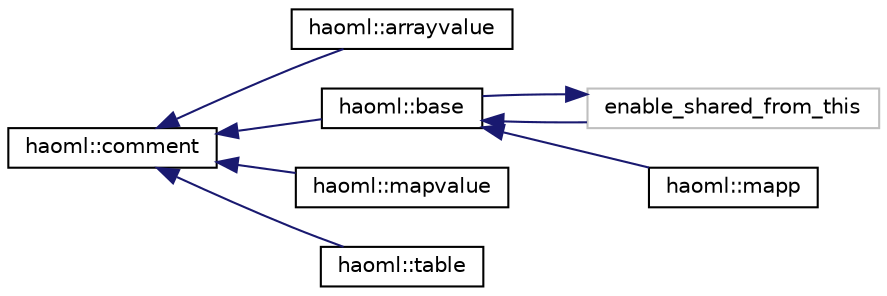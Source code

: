 digraph "Graphical Class Hierarchy"
{
  edge [fontname="Helvetica",fontsize="10",labelfontname="Helvetica",labelfontsize="10"];
  node [fontname="Helvetica",fontsize="10",shape=record];
  rankdir="LR";
  Node5 [label="haoml::comment",height=0.2,width=0.4,color="black", fillcolor="white", style="filled",URL="$classhaoml_1_1comment.html"];
  Node5 -> Node6 [dir="back",color="midnightblue",fontsize="10",style="solid",fontname="Helvetica"];
  Node6 [label="haoml::arrayvalue",height=0.2,width=0.4,color="black", fillcolor="white", style="filled",URL="$structhaoml_1_1arrayvalue.html"];
  Node5 -> Node0 [dir="back",color="midnightblue",fontsize="10",style="solid",fontname="Helvetica"];
  Node0 [label="haoml::base",height=0.2,width=0.4,color="black", fillcolor="white", style="filled",URL="$classhaoml_1_1base.html"];
  Node0 -> Node1 [dir="back",color="midnightblue",fontsize="10",style="solid",fontname="Helvetica"];
  Node1 [label="haoml::arrayy",height=0.2,width=0.4,color="black", fillcolor="white", style="filled",URL="$classhaoml_1_1arrayy.html"];
  Node0 -> Node2 [dir="back",color="midnightblue",fontsize="10",style="solid",fontname="Helvetica"];
  Node2 [label="haoml::mapp",height=0.2,width=0.4,color="black", fillcolor="white", style="filled",URL="$classhaoml_1_1mapp.html"];
  Node5 -> Node7 [dir="back",color="midnightblue",fontsize="10",style="solid",fontname="Helvetica"];
  Node7 [label="haoml::mapvalue",height=0.2,width=0.4,color="black", fillcolor="white", style="filled",URL="$structhaoml_1_1mapvalue.html"];
  Node5 -> Node8 [dir="back",color="midnightblue",fontsize="10",style="solid",fontname="Helvetica"];
  Node8 [label="haoml::table",height=0.2,width=0.4,color="black", fillcolor="white", style="filled",URL="$classhaoml_1_1table.html"];
  Node1 [label="enable_shared_from_this",height=0.2,width=0.4,color="grey75", fillcolor="white", style="filled"];
  Node1 -> Node0 [dir="back",color="midnightblue",fontsize="10",style="solid",fontname="Helvetica"];
}
